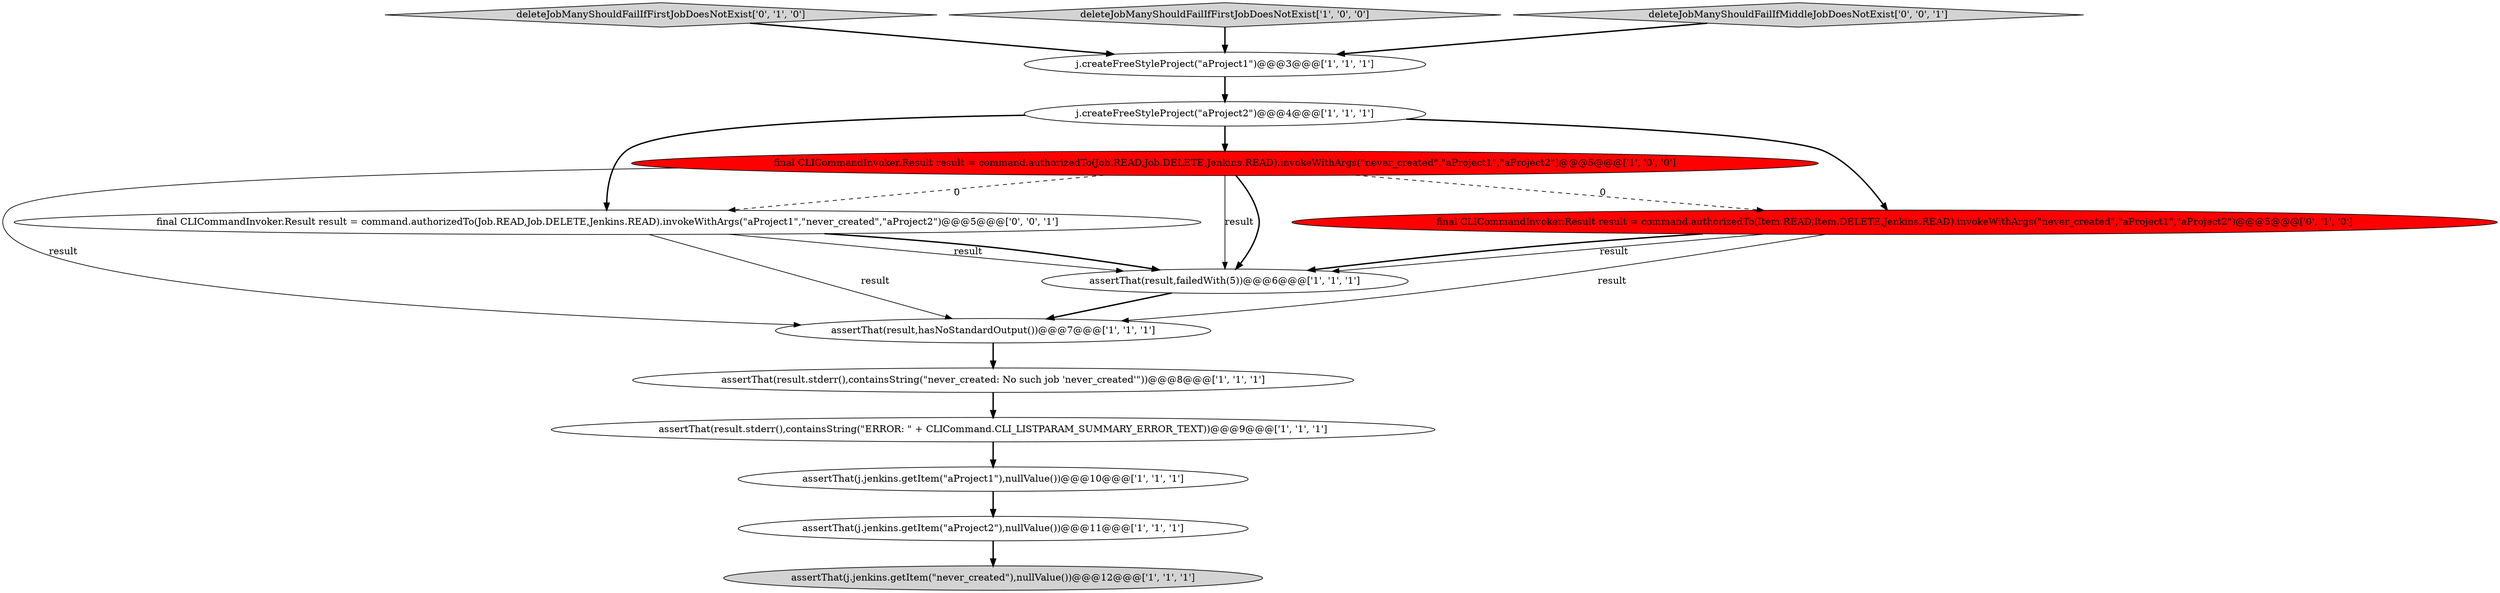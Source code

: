 digraph {
13 [style = filled, label = "final CLICommandInvoker.Result result = command.authorizedTo(Job.READ,Job.DELETE,Jenkins.READ).invokeWithArgs(\"aProject1\",\"never_created\",\"aProject2\")@@@5@@@['0', '0', '1']", fillcolor = white, shape = ellipse image = "AAA0AAABBB3BBB"];
1 [style = filled, label = "assertThat(result,failedWith(5))@@@6@@@['1', '1', '1']", fillcolor = white, shape = ellipse image = "AAA0AAABBB1BBB"];
9 [style = filled, label = "final CLICommandInvoker.Result result = command.authorizedTo(Job.READ,Job.DELETE,Jenkins.READ).invokeWithArgs(\"never_created\",\"aProject1\",\"aProject2\")@@@5@@@['1', '0', '0']", fillcolor = red, shape = ellipse image = "AAA1AAABBB1BBB"];
12 [style = filled, label = "final CLICommandInvoker.Result result = command.authorizedTo(Item.READ,Item.DELETE,Jenkins.READ).invokeWithArgs(\"never_created\",\"aProject1\",\"aProject2\")@@@5@@@['0', '1', '0']", fillcolor = red, shape = ellipse image = "AAA1AAABBB2BBB"];
11 [style = filled, label = "deleteJobManyShouldFailIfFirstJobDoesNotExist['0', '1', '0']", fillcolor = lightgray, shape = diamond image = "AAA0AAABBB2BBB"];
8 [style = filled, label = "deleteJobManyShouldFailIfFirstJobDoesNotExist['1', '0', '0']", fillcolor = lightgray, shape = diamond image = "AAA0AAABBB1BBB"];
10 [style = filled, label = "assertThat(result.stderr(),containsString(\"ERROR: \" + CLICommand.CLI_LISTPARAM_SUMMARY_ERROR_TEXT))@@@9@@@['1', '1', '1']", fillcolor = white, shape = ellipse image = "AAA0AAABBB1BBB"];
0 [style = filled, label = "assertThat(j.jenkins.getItem(\"aProject1\"),nullValue())@@@10@@@['1', '1', '1']", fillcolor = white, shape = ellipse image = "AAA0AAABBB1BBB"];
4 [style = filled, label = "j.createFreeStyleProject(\"aProject2\")@@@4@@@['1', '1', '1']", fillcolor = white, shape = ellipse image = "AAA0AAABBB1BBB"];
2 [style = filled, label = "assertThat(j.jenkins.getItem(\"aProject2\"),nullValue())@@@11@@@['1', '1', '1']", fillcolor = white, shape = ellipse image = "AAA0AAABBB1BBB"];
3 [style = filled, label = "j.createFreeStyleProject(\"aProject1\")@@@3@@@['1', '1', '1']", fillcolor = white, shape = ellipse image = "AAA0AAABBB1BBB"];
14 [style = filled, label = "deleteJobManyShouldFailIfMiddleJobDoesNotExist['0', '0', '1']", fillcolor = lightgray, shape = diamond image = "AAA0AAABBB3BBB"];
7 [style = filled, label = "assertThat(result,hasNoStandardOutput())@@@7@@@['1', '1', '1']", fillcolor = white, shape = ellipse image = "AAA0AAABBB1BBB"];
6 [style = filled, label = "assertThat(result.stderr(),containsString(\"never_created: No such job 'never_created'\"))@@@8@@@['1', '1', '1']", fillcolor = white, shape = ellipse image = "AAA0AAABBB1BBB"];
5 [style = filled, label = "assertThat(j.jenkins.getItem(\"never_created\"),nullValue())@@@12@@@['1', '1', '1']", fillcolor = lightgray, shape = ellipse image = "AAA0AAABBB1BBB"];
4->9 [style = bold, label=""];
14->3 [style = bold, label=""];
12->7 [style = solid, label="result"];
4->13 [style = bold, label=""];
0->2 [style = bold, label=""];
8->3 [style = bold, label=""];
13->1 [style = solid, label="result"];
12->1 [style = bold, label=""];
3->4 [style = bold, label=""];
1->7 [style = bold, label=""];
13->1 [style = bold, label=""];
11->3 [style = bold, label=""];
6->10 [style = bold, label=""];
10->0 [style = bold, label=""];
7->6 [style = bold, label=""];
9->13 [style = dashed, label="0"];
12->1 [style = solid, label="result"];
4->12 [style = bold, label=""];
9->12 [style = dashed, label="0"];
9->1 [style = solid, label="result"];
9->1 [style = bold, label=""];
9->7 [style = solid, label="result"];
13->7 [style = solid, label="result"];
2->5 [style = bold, label=""];
}
